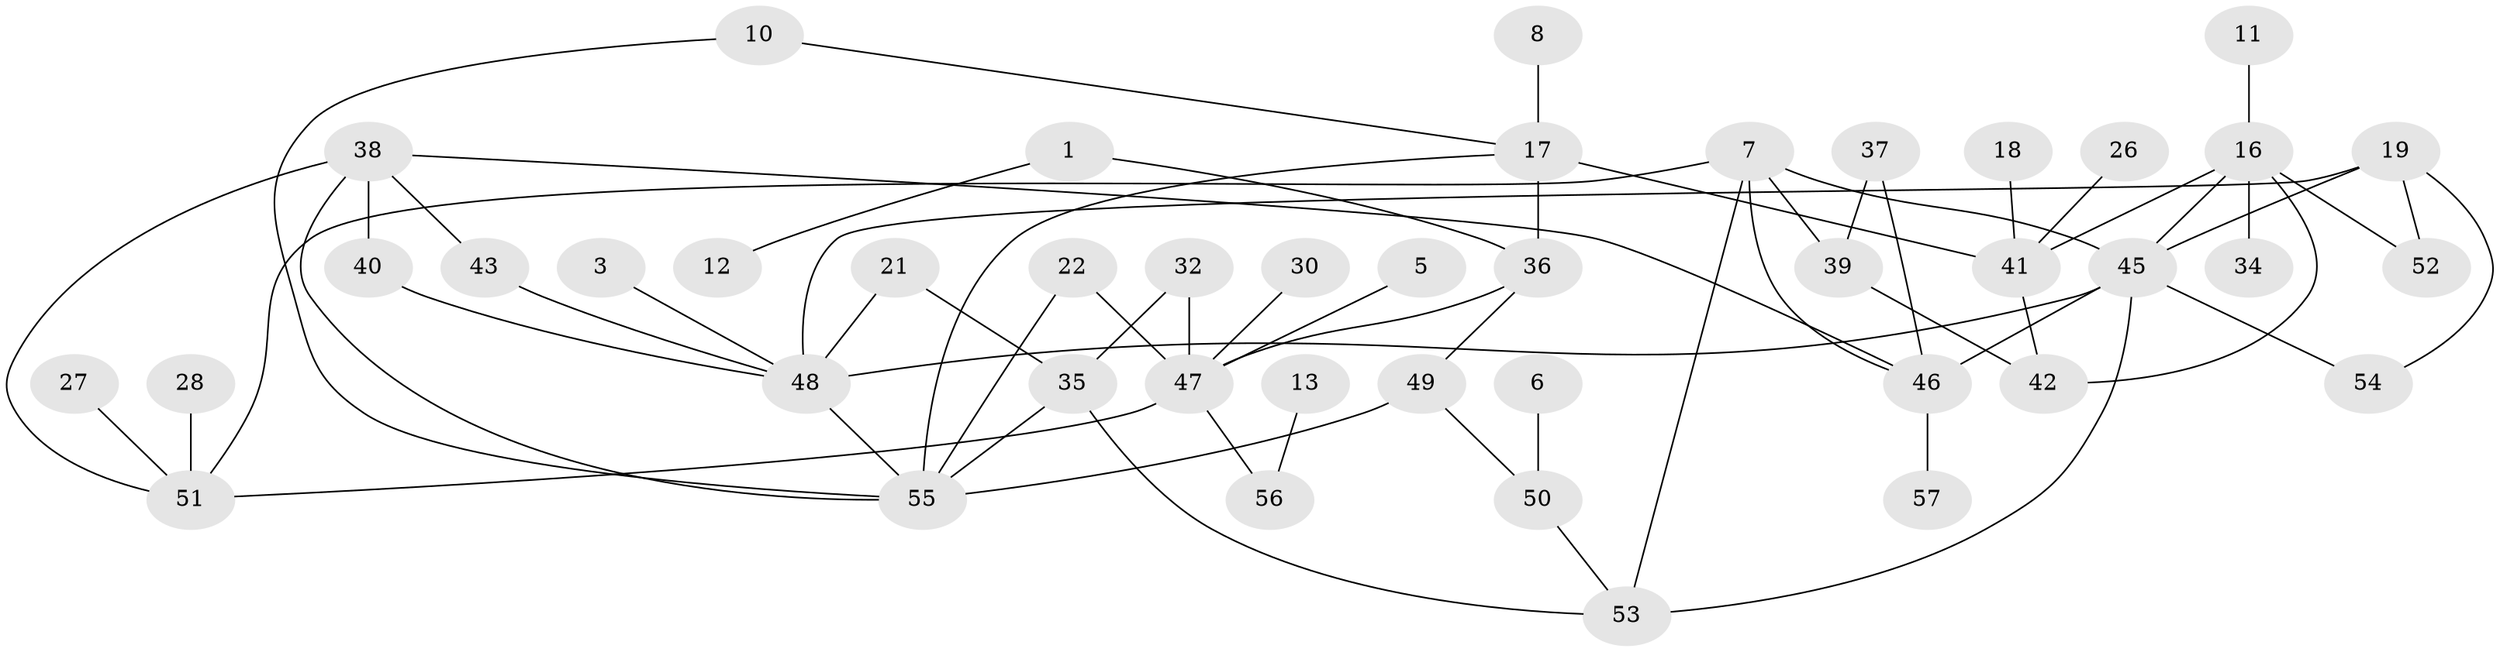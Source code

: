 // original degree distribution, {2: 0.2982456140350877, 1: 0.24561403508771928, 4: 0.13157894736842105, 0: 0.11403508771929824, 3: 0.12280701754385964, 5: 0.06140350877192982, 6: 0.017543859649122806, 9: 0.008771929824561403}
// Generated by graph-tools (version 1.1) at 2025/25/03/09/25 03:25:21]
// undirected, 44 vertices, 64 edges
graph export_dot {
graph [start="1"]
  node [color=gray90,style=filled];
  1;
  3;
  5;
  6;
  7;
  8;
  10;
  11;
  12;
  13;
  16;
  17;
  18;
  19;
  21;
  22;
  26;
  27;
  28;
  30;
  32;
  34;
  35;
  36;
  37;
  38;
  39;
  40;
  41;
  42;
  43;
  45;
  46;
  47;
  48;
  49;
  50;
  51;
  52;
  53;
  54;
  55;
  56;
  57;
  1 -- 12 [weight=1.0];
  1 -- 36 [weight=1.0];
  3 -- 48 [weight=1.0];
  5 -- 47 [weight=1.0];
  6 -- 50 [weight=1.0];
  7 -- 39 [weight=1.0];
  7 -- 45 [weight=2.0];
  7 -- 46 [weight=1.0];
  7 -- 51 [weight=1.0];
  7 -- 53 [weight=2.0];
  8 -- 17 [weight=1.0];
  10 -- 17 [weight=1.0];
  10 -- 55 [weight=1.0];
  11 -- 16 [weight=1.0];
  13 -- 56 [weight=1.0];
  16 -- 34 [weight=1.0];
  16 -- 41 [weight=1.0];
  16 -- 42 [weight=1.0];
  16 -- 45 [weight=1.0];
  16 -- 52 [weight=1.0];
  17 -- 36 [weight=2.0];
  17 -- 41 [weight=1.0];
  17 -- 55 [weight=1.0];
  18 -- 41 [weight=1.0];
  19 -- 45 [weight=1.0];
  19 -- 48 [weight=1.0];
  19 -- 52 [weight=1.0];
  19 -- 54 [weight=1.0];
  21 -- 35 [weight=1.0];
  21 -- 48 [weight=1.0];
  22 -- 47 [weight=1.0];
  22 -- 55 [weight=1.0];
  26 -- 41 [weight=1.0];
  27 -- 51 [weight=1.0];
  28 -- 51 [weight=1.0];
  30 -- 47 [weight=1.0];
  32 -- 35 [weight=1.0];
  32 -- 47 [weight=1.0];
  35 -- 53 [weight=1.0];
  35 -- 55 [weight=1.0];
  36 -- 47 [weight=1.0];
  36 -- 49 [weight=1.0];
  37 -- 39 [weight=1.0];
  37 -- 46 [weight=1.0];
  38 -- 40 [weight=1.0];
  38 -- 43 [weight=1.0];
  38 -- 46 [weight=1.0];
  38 -- 51 [weight=1.0];
  38 -- 55 [weight=1.0];
  39 -- 42 [weight=1.0];
  40 -- 48 [weight=1.0];
  41 -- 42 [weight=1.0];
  43 -- 48 [weight=1.0];
  45 -- 46 [weight=3.0];
  45 -- 48 [weight=1.0];
  45 -- 53 [weight=1.0];
  45 -- 54 [weight=1.0];
  46 -- 57 [weight=1.0];
  47 -- 51 [weight=1.0];
  47 -- 56 [weight=1.0];
  48 -- 55 [weight=1.0];
  49 -- 50 [weight=1.0];
  49 -- 55 [weight=1.0];
  50 -- 53 [weight=1.0];
}

